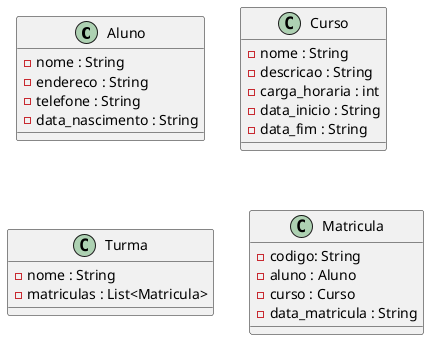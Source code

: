 @startuml classes

' hide circle
skinparam linetype ortho

class Aluno {
    ' - id : int
    - nome : String
    - endereco : String
    - telefone : String
    - data_nascimento : String 
}

class Curso {
    ' - id
    - nome : String
    - descricao : String
    - carga_horaria : int
    - data_inicio : String
    - data_fim : String
}

class Turma {
    ' - id : int
    - nome : String
    - matriculas : List<Matricula>
}

class Matricula {
    ' - id : int
    - codigo: String
    - aluno : Aluno
    - curso : Curso
    - data_matricula : String
}

' class Conexao {
'     - host : String
'     - db : String
'     - user : String
'     - password : String
'     + conectar() : PDO
' }

' class AlunoDao {
'     - conexao : Conexao
'     + inserir(aluno : Aluno) : void
'     + listar_tudo() : Array<Aluno>
' }

' class CursoDao {
'     - conexao : Conexao
'     + inserir(curso : Curso) : void
'     + listar_tudo() : Array<Curso>
' }

' class TurmaDao {
'     - conexao : Conexao
'     + inserir(turma : Turma) : void
'     + listar_tudo() : Array<Turma>
' }
@enduml